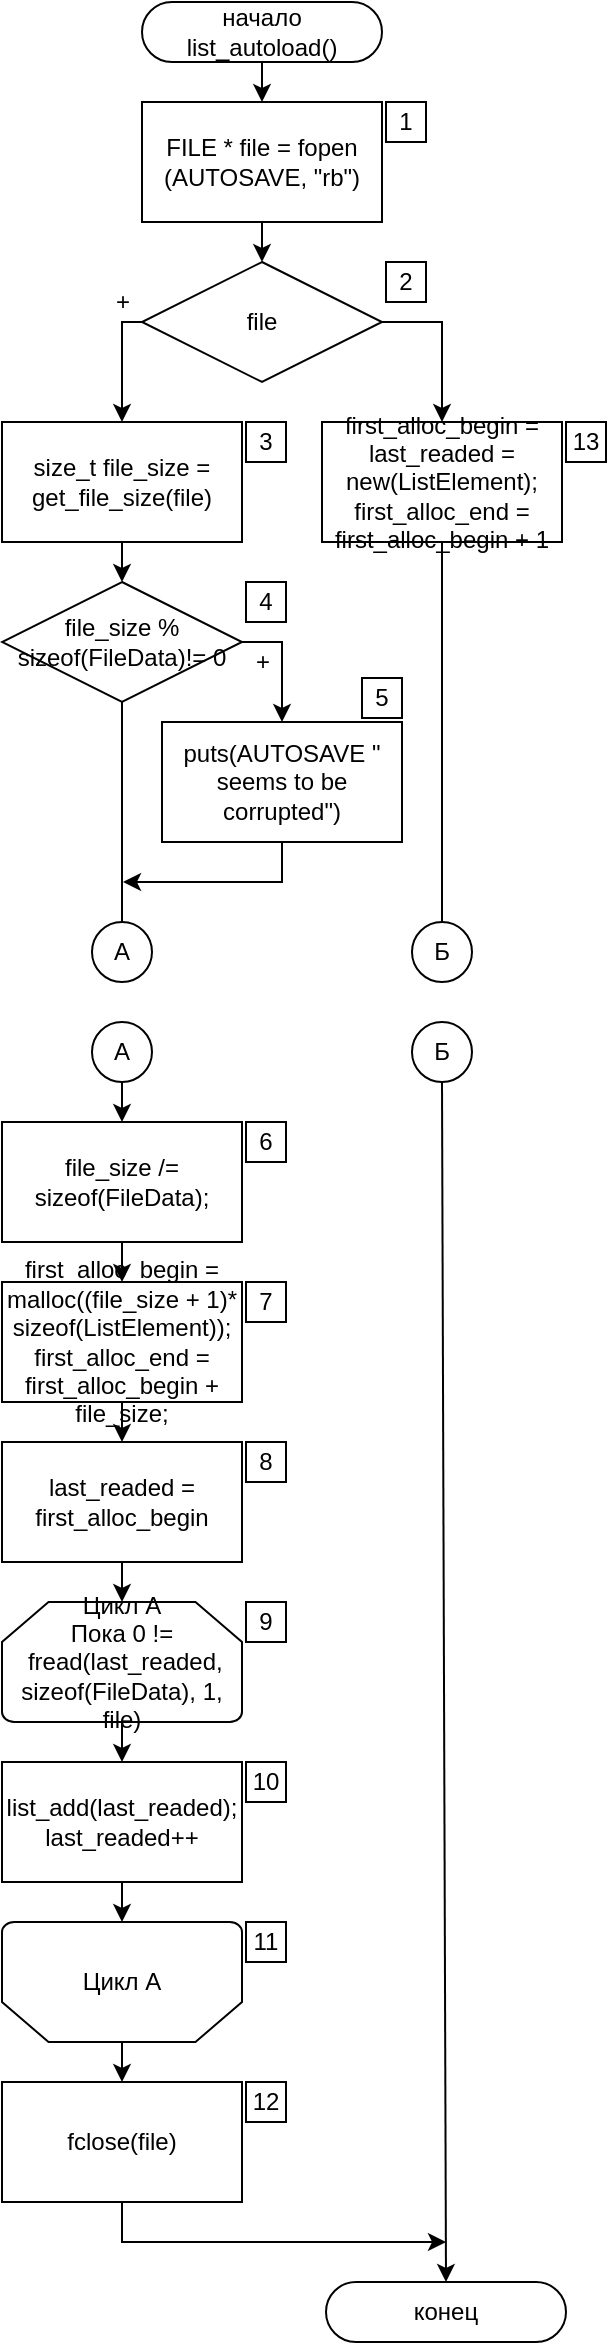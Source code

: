 <mxfile compressed="false" version="13.9.9" type="device">
  <diagram id="uBbau7ussQgPSl02ERnx" name="Page-1">
    <mxGraphModel dx="1054" dy="701" grid="1" gridSize="10" guides="1" tooltips="1" connect="1" arrows="1" fold="1" page="1" pageScale="1" pageWidth="850" pageHeight="1100" math="0" shadow="0">
      <root>
        <mxCell id="0" />
        <mxCell id="1" parent="0" />
        <mxCell id="380" value="начало&lt;br&gt;list_autoload()" style="rounded=1;whiteSpace=wrap;html=1;arcSize=50;" parent="1" vertex="1">
          <mxGeometry x="250" width="120" height="30" as="geometry" />
        </mxCell>
        <mxCell id="381" value="конец" style="rounded=1;whiteSpace=wrap;html=1;arcSize=50;" parent="1" vertex="1">
          <mxGeometry x="342" y="1140" width="120" height="30" as="geometry" />
        </mxCell>
        <mxCell id="378" value="file" style="rhombus;whiteSpace=wrap;html=1;rounded=0;" parent="1" vertex="1">
          <mxGeometry x="250" y="130" width="120" height="60" as="geometry" />
        </mxCell>
        <mxCell id="9LYRRc5FBTX6bfO_Ul-T-408" style="edgeStyle=orthogonalEdgeStyle;rounded=0;orthogonalLoop=1;jettySize=auto;html=1;exitX=1;exitY=0.5;exitDx=0;exitDy=0;entryX=0.5;entryY=0;entryDx=0;entryDy=0;" parent="1" source="372" target="371" edge="1">
          <mxGeometry relative="1" as="geometry" />
        </mxCell>
        <mxCell id="372" value="file_size % sizeof(FileData)!= 0" style="rhombus;whiteSpace=wrap;html=1;rounded=0;" parent="1" vertex="1">
          <mxGeometry x="180" y="290" width="120" height="60" as="geometry" />
        </mxCell>
        <mxCell id="9LYRRc5FBTX6bfO_Ul-T-406" style="edgeStyle=orthogonalEdgeStyle;rounded=0;orthogonalLoop=1;jettySize=auto;html=1;exitX=0.5;exitY=1;exitDx=0;exitDy=0;" parent="1" source="371" edge="1">
          <mxGeometry relative="1" as="geometry">
            <mxPoint x="240" y="440" as="targetPoint" />
          </mxGeometry>
        </mxCell>
        <mxCell id="371" value="puts(AUTOSAVE &quot; seems to be corrupted&quot;)" style="rounded=0;whiteSpace=wrap;html=1;" parent="1" vertex="1">
          <mxGeometry x="260" y="360" width="120" height="60" as="geometry" />
        </mxCell>
        <mxCell id="370" value="size_t file_size = get_file_size(file)" style="rounded=0;whiteSpace=wrap;html=1;" parent="1" vertex="1">
          <mxGeometry x="180" y="210" width="120" height="60" as="geometry" />
        </mxCell>
        <mxCell id="390" style="edgeStyle=orthogonalEdgeStyle;rounded=0;orthogonalLoop=1;jettySize=auto;html=1;exitX=0.5;exitY=1;exitDx=0;exitDy=0;entryX=0.5;entryY=0;entryDx=0;entryDy=0;" parent="1" source="370" target="372" edge="1">
          <mxGeometry relative="1" as="geometry" />
        </mxCell>
        <mxCell id="377" value="first_alloc_begin = last_readed = new(ListElement);&lt;br&gt;first_alloc_end = first_alloc_begin + 1" style="rounded=0;whiteSpace=wrap;html=1;" parent="1" vertex="1">
          <mxGeometry x="340" y="210" width="120" height="60" as="geometry" />
        </mxCell>
        <mxCell id="392" style="edgeStyle=orthogonalEdgeStyle;rounded=0;orthogonalLoop=1;jettySize=auto;html=1;exitX=0;exitY=0.5;exitDx=0;exitDy=0;entryX=0.5;entryY=0;entryDx=0;entryDy=0;" parent="1" source="378" target="370" edge="1">
          <mxGeometry relative="1" as="geometry">
            <Array as="points">
              <mxPoint x="240" y="160" />
            </Array>
          </mxGeometry>
        </mxCell>
        <mxCell id="393" style="edgeStyle=orthogonalEdgeStyle;rounded=0;orthogonalLoop=1;jettySize=auto;html=1;exitX=1;exitY=0.5;exitDx=0;exitDy=0;entryX=0.5;entryY=0;entryDx=0;entryDy=0;" parent="1" source="378" target="377" edge="1">
          <mxGeometry relative="1" as="geometry" />
        </mxCell>
        <mxCell id="369" value="FILE * file = fopen&lt;br&gt;(AUTOSAVE, &quot;rb&quot;)" style="rounded=0;whiteSpace=wrap;html=1;" parent="1" vertex="1">
          <mxGeometry x="250" y="50" width="120" height="60" as="geometry" />
        </mxCell>
        <mxCell id="394" style="edgeStyle=orthogonalEdgeStyle;rounded=0;orthogonalLoop=1;jettySize=auto;html=1;exitX=0.5;exitY=1;exitDx=0;exitDy=0;entryX=0.5;entryY=0;entryDx=0;entryDy=0;" parent="1" source="369" target="378" edge="1">
          <mxGeometry relative="1" as="geometry" />
        </mxCell>
        <mxCell id="395" style="edgeStyle=orthogonalEdgeStyle;rounded=0;orthogonalLoop=1;jettySize=auto;html=1;exitX=0.5;exitY=1;exitDx=0;exitDy=0;entryX=0.5;entryY=0;entryDx=0;entryDy=0;" parent="1" source="380" target="369" edge="1">
          <mxGeometry relative="1" as="geometry" />
        </mxCell>
        <mxCell id="m3DkRdyfCfyvNMYUJ8aG-395" value="1" style="whiteSpace=wrap;html=1;aspect=fixed;" parent="1" vertex="1">
          <mxGeometry x="372" y="50" width="20" height="20" as="geometry" />
        </mxCell>
        <mxCell id="m3DkRdyfCfyvNMYUJ8aG-396" value="2" style="whiteSpace=wrap;html=1;aspect=fixed;" parent="1" vertex="1">
          <mxGeometry x="372" y="130" width="20" height="20" as="geometry" />
        </mxCell>
        <mxCell id="m3DkRdyfCfyvNMYUJ8aG-397" value="13" style="whiteSpace=wrap;html=1;aspect=fixed;" parent="1" vertex="1">
          <mxGeometry x="462" y="210" width="20" height="20" as="geometry" />
        </mxCell>
        <mxCell id="m3DkRdyfCfyvNMYUJ8aG-398" value="3" style="whiteSpace=wrap;html=1;aspect=fixed;" parent="1" vertex="1">
          <mxGeometry x="302" y="210" width="20" height="20" as="geometry" />
        </mxCell>
        <mxCell id="m3DkRdyfCfyvNMYUJ8aG-399" value="4" style="whiteSpace=wrap;html=1;aspect=fixed;" parent="1" vertex="1">
          <mxGeometry x="302" y="290" width="20" height="20" as="geometry" />
        </mxCell>
        <mxCell id="m3DkRdyfCfyvNMYUJ8aG-400" value="5" style="whiteSpace=wrap;html=1;aspect=fixed;" parent="1" vertex="1">
          <mxGeometry x="360" y="338" width="20" height="20" as="geometry" />
        </mxCell>
        <mxCell id="m3DkRdyfCfyvNMYUJ8aG-408" value="+" style="text;html=1;align=center;verticalAlign=middle;resizable=0;points=[];autosize=1;" parent="1" vertex="1">
          <mxGeometry x="230" y="140" width="20" height="20" as="geometry" />
        </mxCell>
        <mxCell id="m3DkRdyfCfyvNMYUJ8aG-409" value="+" style="text;html=1;align=center;verticalAlign=middle;resizable=0;points=[];autosize=1;" parent="1" vertex="1">
          <mxGeometry x="300" y="320" width="20" height="20" as="geometry" />
        </mxCell>
        <mxCell id="2SMxL_nuk9Vsj5kGjb2S-417" style="edgeStyle=orthogonalEdgeStyle;rounded=0;orthogonalLoop=1;jettySize=auto;html=1;exitX=0.5;exitY=1;exitDx=0;exitDy=0;" parent="1" source="2SMxL_nuk9Vsj5kGjb2S-395" edge="1">
          <mxGeometry relative="1" as="geometry">
            <mxPoint x="402" y="1120" as="targetPoint" />
            <Array as="points">
              <mxPoint x="240" y="1120" />
              <mxPoint x="402" y="1120" />
            </Array>
          </mxGeometry>
        </mxCell>
        <mxCell id="2SMxL_nuk9Vsj5kGjb2S-395" value="fclose(file)" style="rounded=0;whiteSpace=wrap;html=1;" parent="1" vertex="1">
          <mxGeometry x="180" y="1040" width="120" height="60" as="geometry" />
        </mxCell>
        <mxCell id="2SMxL_nuk9Vsj5kGjb2S-396" value="Цикл A&lt;br&gt;Пока 0 !=&lt;br&gt;&amp;nbsp;fread(last_readed, sizeof(FileData), 1, file)" style="strokeWidth=1;html=1;shape=mxgraph.flowchart.loop_limit;whiteSpace=wrap;flipV=0;" parent="1" vertex="1">
          <mxGeometry x="180" y="800" width="120" height="60" as="geometry" />
        </mxCell>
        <mxCell id="2SMxL_nuk9Vsj5kGjb2S-397" style="edgeStyle=orthogonalEdgeStyle;rounded=0;orthogonalLoop=1;jettySize=auto;html=1;exitX=0.5;exitY=0;exitDx=0;exitDy=0;exitPerimeter=0;entryX=0.5;entryY=0;entryDx=0;entryDy=0;" parent="1" source="2SMxL_nuk9Vsj5kGjb2S-398" target="2SMxL_nuk9Vsj5kGjb2S-395" edge="1">
          <mxGeometry relative="1" as="geometry" />
        </mxCell>
        <mxCell id="2SMxL_nuk9Vsj5kGjb2S-398" value="Цикл A" style="strokeWidth=1;html=1;shape=mxgraph.flowchart.loop_limit;whiteSpace=wrap;flipV=1;" parent="1" vertex="1">
          <mxGeometry x="180" y="960" width="120" height="60" as="geometry" />
        </mxCell>
        <mxCell id="2SMxL_nuk9Vsj5kGjb2S-399" value="list_add(last_readed);&lt;br&gt;last_readed++" style="rounded=0;whiteSpace=wrap;html=1;" parent="1" vertex="1">
          <mxGeometry x="180" y="880" width="120" height="60" as="geometry" />
        </mxCell>
        <mxCell id="2SMxL_nuk9Vsj5kGjb2S-400" style="edgeStyle=orthogonalEdgeStyle;rounded=0;orthogonalLoop=1;jettySize=auto;html=1;exitX=0.5;exitY=1;exitDx=0;exitDy=0;entryX=0.5;entryY=0;entryDx=0;entryDy=0;" parent="1" source="2SMxL_nuk9Vsj5kGjb2S-399" target="2SMxL_nuk9Vsj5kGjb2S-398" edge="1">
          <mxGeometry relative="1" as="geometry" />
        </mxCell>
        <mxCell id="2SMxL_nuk9Vsj5kGjb2S-401" style="edgeStyle=orthogonalEdgeStyle;rounded=0;orthogonalLoop=1;jettySize=auto;html=1;exitX=0.5;exitY=1;exitDx=0;exitDy=0;entryX=0.5;entryY=0;entryDx=0;entryDy=0;" parent="1" source="2SMxL_nuk9Vsj5kGjb2S-396" target="2SMxL_nuk9Vsj5kGjb2S-399" edge="1">
          <mxGeometry relative="1" as="geometry" />
        </mxCell>
        <mxCell id="2SMxL_nuk9Vsj5kGjb2S-402" value="last_readed = first_alloc_begin" style="rounded=0;whiteSpace=wrap;html=1;" parent="1" vertex="1">
          <mxGeometry x="180" y="720" width="120" height="60" as="geometry" />
        </mxCell>
        <mxCell id="2SMxL_nuk9Vsj5kGjb2S-403" style="edgeStyle=orthogonalEdgeStyle;rounded=0;orthogonalLoop=1;jettySize=auto;html=1;exitX=0.5;exitY=1;exitDx=0;exitDy=0;entryX=0.5;entryY=0;entryDx=0;entryDy=0;" parent="1" source="2SMxL_nuk9Vsj5kGjb2S-402" target="2SMxL_nuk9Vsj5kGjb2S-396" edge="1">
          <mxGeometry relative="1" as="geometry" />
        </mxCell>
        <mxCell id="2SMxL_nuk9Vsj5kGjb2S-404" style="edgeStyle=orthogonalEdgeStyle;rounded=0;orthogonalLoop=1;jettySize=auto;html=1;exitX=0.5;exitY=1;exitDx=0;exitDy=0;entryX=0.5;entryY=0;entryDx=0;entryDy=0;" parent="1" source="2SMxL_nuk9Vsj5kGjb2S-405" target="2SMxL_nuk9Vsj5kGjb2S-407" edge="1">
          <mxGeometry relative="1" as="geometry" />
        </mxCell>
        <mxCell id="2SMxL_nuk9Vsj5kGjb2S-405" value="file_size /= sizeof(FileData);" style="rounded=0;whiteSpace=wrap;html=1;" parent="1" vertex="1">
          <mxGeometry x="180" y="560" width="120" height="60" as="geometry" />
        </mxCell>
        <mxCell id="2SMxL_nuk9Vsj5kGjb2S-406" style="edgeStyle=orthogonalEdgeStyle;rounded=0;orthogonalLoop=1;jettySize=auto;html=1;exitX=0.5;exitY=1;exitDx=0;exitDy=0;entryX=0.5;entryY=0;entryDx=0;entryDy=0;" parent="1" source="2SMxL_nuk9Vsj5kGjb2S-407" target="2SMxL_nuk9Vsj5kGjb2S-402" edge="1">
          <mxGeometry relative="1" as="geometry" />
        </mxCell>
        <mxCell id="2SMxL_nuk9Vsj5kGjb2S-407" value="&lt;font style=&quot;font-size: 12px&quot;&gt;&lt;span&gt;first_alloc_begin = malloc((file_size + 1)* sizeof(ListElement));&lt;br&gt;&lt;/span&gt;first_alloc_end = first_alloc_begin + file_size;&lt;/font&gt;&lt;span&gt;&lt;br&gt;&lt;/span&gt;" style="rounded=0;whiteSpace=wrap;html=1;" parent="1" vertex="1">
          <mxGeometry x="180" y="640" width="120" height="60" as="geometry" />
        </mxCell>
        <mxCell id="2SMxL_nuk9Vsj5kGjb2S-408" value="6" style="whiteSpace=wrap;html=1;aspect=fixed;" parent="1" vertex="1">
          <mxGeometry x="302" y="560" width="20" height="20" as="geometry" />
        </mxCell>
        <mxCell id="2SMxL_nuk9Vsj5kGjb2S-409" value="7" style="whiteSpace=wrap;html=1;aspect=fixed;" parent="1" vertex="1">
          <mxGeometry x="302" y="640" width="20" height="20" as="geometry" />
        </mxCell>
        <mxCell id="2SMxL_nuk9Vsj5kGjb2S-410" value="8" style="whiteSpace=wrap;html=1;aspect=fixed;" parent="1" vertex="1">
          <mxGeometry x="302" y="720" width="20" height="20" as="geometry" />
        </mxCell>
        <mxCell id="2SMxL_nuk9Vsj5kGjb2S-411" value="9" style="whiteSpace=wrap;html=1;aspect=fixed;" parent="1" vertex="1">
          <mxGeometry x="302" y="800" width="20" height="20" as="geometry" />
        </mxCell>
        <mxCell id="2SMxL_nuk9Vsj5kGjb2S-412" value="10" style="whiteSpace=wrap;html=1;aspect=fixed;" parent="1" vertex="1">
          <mxGeometry x="302" y="880" width="20" height="20" as="geometry" />
        </mxCell>
        <mxCell id="2SMxL_nuk9Vsj5kGjb2S-413" value="11" style="whiteSpace=wrap;html=1;aspect=fixed;" parent="1" vertex="1">
          <mxGeometry x="302" y="960" width="20" height="20" as="geometry" />
        </mxCell>
        <mxCell id="2SMxL_nuk9Vsj5kGjb2S-414" value="12" style="whiteSpace=wrap;html=1;aspect=fixed;" parent="1" vertex="1">
          <mxGeometry x="302" y="1040" width="20" height="20" as="geometry" />
        </mxCell>
        <mxCell id="2SMxL_nuk9Vsj5kGjb2S-418" value="" style="endArrow=none;html=1;entryX=0.5;entryY=1;entryDx=0;entryDy=0;" parent="1" target="372" edge="1">
          <mxGeometry width="50" height="50" relative="1" as="geometry">
            <mxPoint x="240" y="460" as="sourcePoint" />
            <mxPoint x="230" y="350" as="targetPoint" />
          </mxGeometry>
        </mxCell>
        <mxCell id="2SMxL_nuk9Vsj5kGjb2S-419" value="" style="endArrow=none;html=1;entryX=0.5;entryY=1;entryDx=0;entryDy=0;" parent="1" target="377" edge="1">
          <mxGeometry width="50" height="50" relative="1" as="geometry">
            <mxPoint x="400" y="460" as="sourcePoint" />
            <mxPoint x="480" y="370" as="targetPoint" />
          </mxGeometry>
        </mxCell>
        <mxCell id="2SMxL_nuk9Vsj5kGjb2S-421" value="" style="endArrow=classic;html=1;entryX=0.5;entryY=0;entryDx=0;entryDy=0;" parent="1" target="381" edge="1">
          <mxGeometry width="50" height="50" relative="1" as="geometry">
            <mxPoint x="400" y="540" as="sourcePoint" />
            <mxPoint x="442" y="520" as="targetPoint" />
          </mxGeometry>
        </mxCell>
        <mxCell id="2SMxL_nuk9Vsj5kGjb2S-422" value="" style="endArrow=classic;html=1;entryX=0.5;entryY=0;entryDx=0;entryDy=0;" parent="1" target="2SMxL_nuk9Vsj5kGjb2S-405" edge="1">
          <mxGeometry width="50" height="50" relative="1" as="geometry">
            <mxPoint x="240" y="540" as="sourcePoint" />
            <mxPoint x="290" y="530" as="targetPoint" />
          </mxGeometry>
        </mxCell>
        <mxCell id="2SMxL_nuk9Vsj5kGjb2S-423" value="А" style="ellipse;whiteSpace=wrap;html=1;aspect=fixed;" parent="1" vertex="1">
          <mxGeometry x="225" y="510" width="30" height="30" as="geometry" />
        </mxCell>
        <mxCell id="2SMxL_nuk9Vsj5kGjb2S-424" value="А" style="ellipse;whiteSpace=wrap;html=1;aspect=fixed;" parent="1" vertex="1">
          <mxGeometry x="225" y="460" width="30" height="30" as="geometry" />
        </mxCell>
        <mxCell id="2SMxL_nuk9Vsj5kGjb2S-425" value="Б" style="ellipse;whiteSpace=wrap;html=1;aspect=fixed;" parent="1" vertex="1">
          <mxGeometry x="385" y="460" width="30" height="30" as="geometry" />
        </mxCell>
        <mxCell id="2SMxL_nuk9Vsj5kGjb2S-426" value="Б" style="ellipse;whiteSpace=wrap;html=1;aspect=fixed;" parent="1" vertex="1">
          <mxGeometry x="385" y="510" width="30" height="30" as="geometry" />
        </mxCell>
      </root>
    </mxGraphModel>
  </diagram>
</mxfile>
